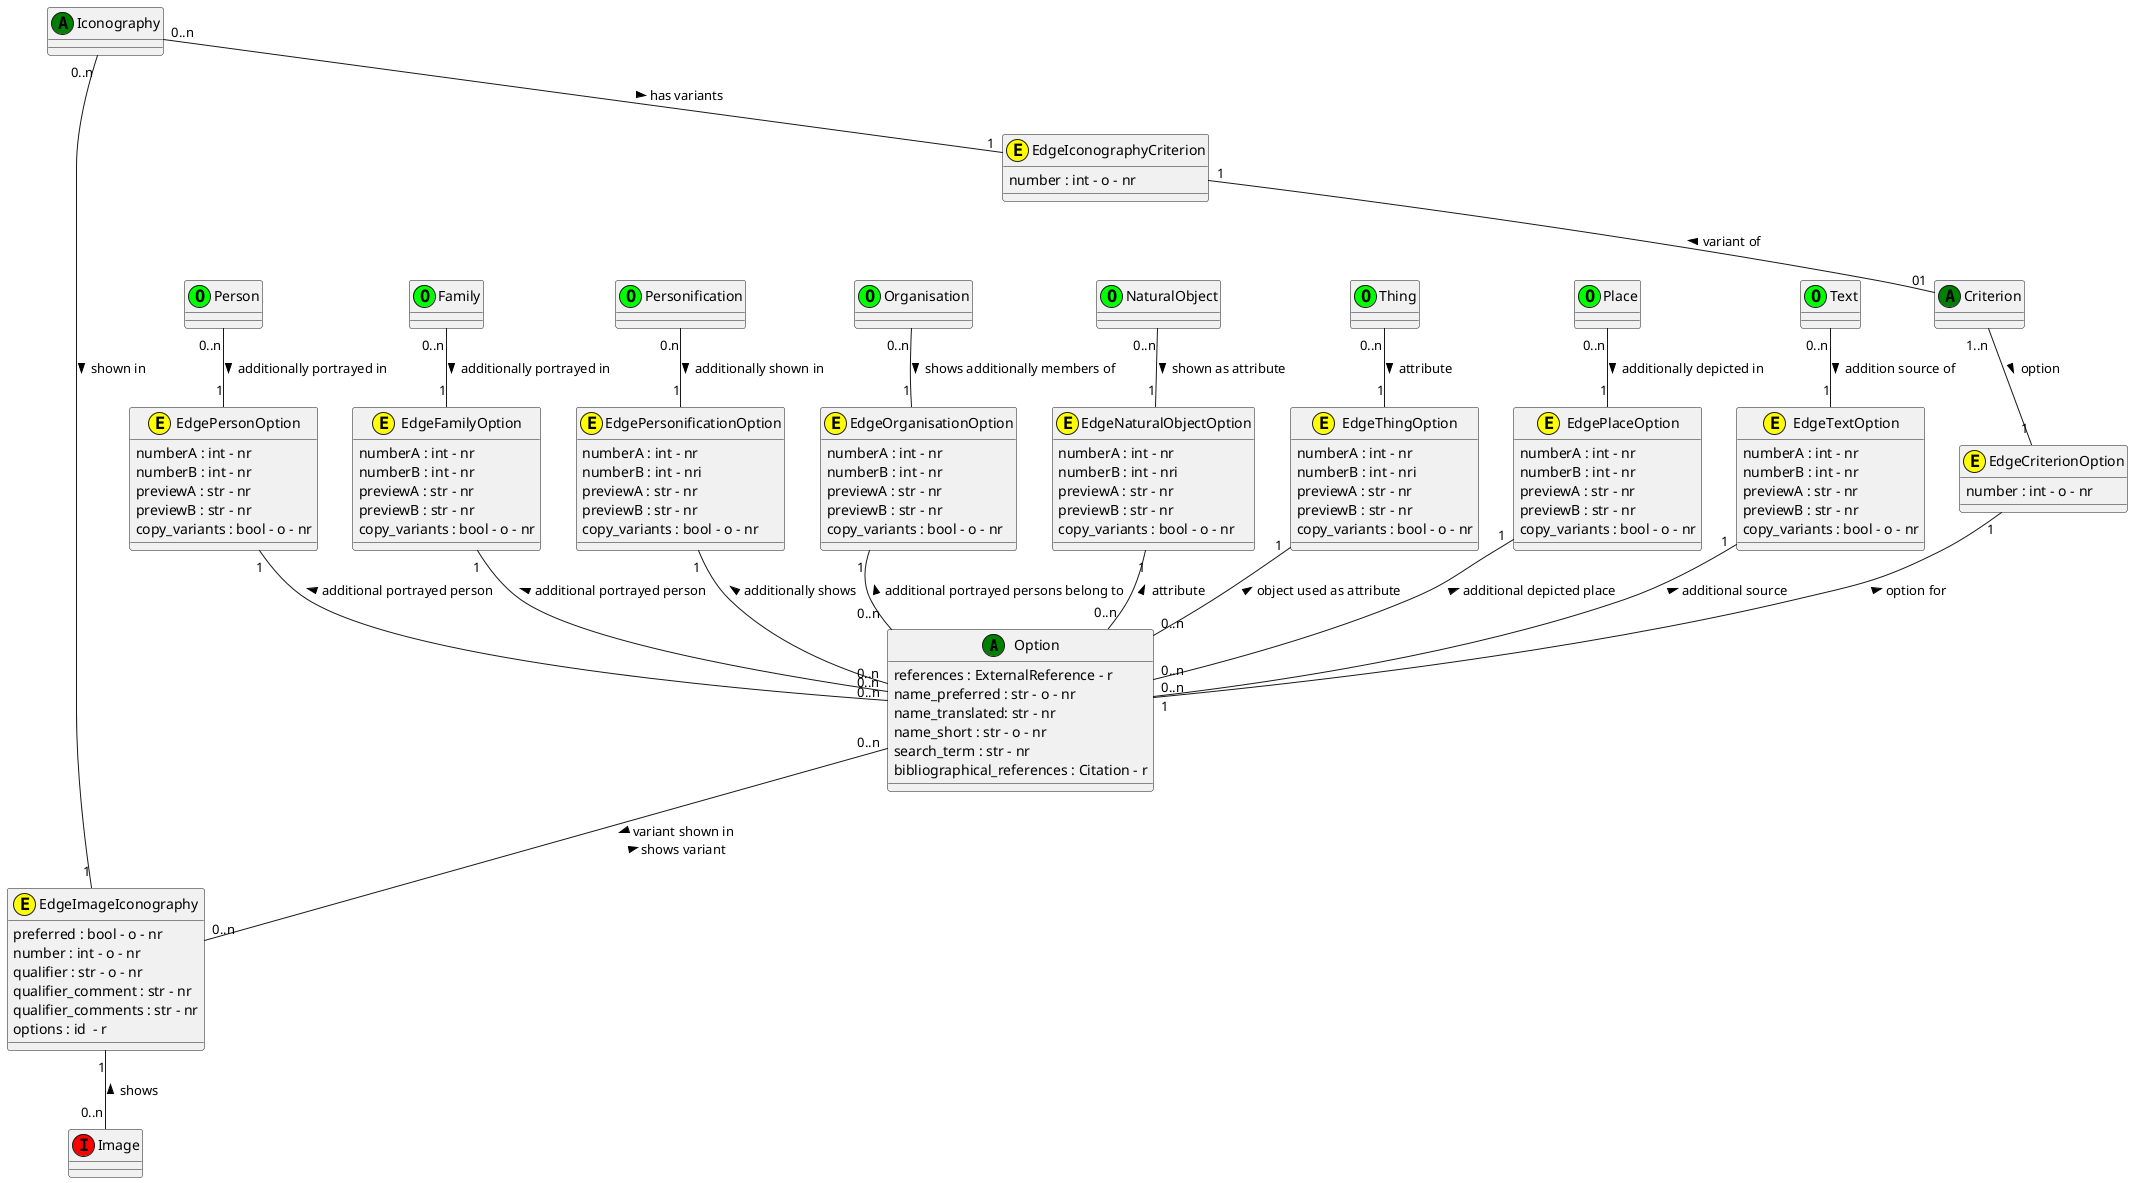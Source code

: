 @startuml Option

class Option <<(A,green)>>
Option : references : ExternalReference - r
Option : name_preferred : str - o - nr
Option : name_translated: str - nr
Option : name_short : str - o - nr
Option : search_term : str - nr
Option : bibliographical_references : Citation - r

class Criterion <<(A,green)>>

class Person <<(O,lime)>>

class Family <<(O,lime)>>

class Personification <<(O,lime)>>

class Organisation <<(O,lime)>>

class NaturalObject <<(O,lime)>>

class Thing <<(O,lime)>>

class Place <<(O,lime)>>

class Text <<(O,lime)>>

class Iconography <<(A,green)>>


class Image <<(I,red)>>

class EdgeIconographyCriterion <<(E,yellow)>>
EdgeIconographyCriterion : number : int - o - nr 

class EdgeCriterionOption <<(E,yellow)>>
EdgeCriterionOption : number : int - o - nr

class EdgePersonOption <<(E,yellow)>>
EdgePersonOption : numberA : int - nr
EdgePersonOption : numberB : int - nr
EdgePersonOption : previewA : str - nr
EdgePersonOption : previewB : str - nr
EdgePersonOption : copy_variants : bool - o - nr

class EdgeFamilyOption <<(E,yellow)>>
EdgeFamilyOption : numberA : int - nr
EdgeFamilyOption : numberB : int - nr
EdgeFamilyOption : previewA : str - nr
EdgeFamilyOption : previewB : str - nr
EdgeFamilyOption : copy_variants : bool - o - nr

class EdgePersonificationOption <<(E,yellow)>>
EdgePersonificationOption : numberA : int - nr
EdgePersonificationOption : numberB : int - nri
EdgePersonificationOption : previewA : str - nr
EdgePersonificationOption : previewB : str - nr
EdgePersonificationOption : copy_variants : bool - o - nr

class EdgeOrganisationOption <<(E,yellow)>>
EdgeOrganisationOption : numberA : int - nr
EdgeOrganisationOption : numberB : int - nr
EdgeOrganisationOption : previewA : str - nr
EdgeOrganisationOption : previewB : str - nr
EdgeOrganisationOption : copy_variants : bool - o - nr

class EdgeNaturalObjectOption <<(E,yellow)>>
EdgeNaturalObjectOption : numberA : int - nr
EdgeNaturalObjectOption : numberB : int - nri
EdgeNaturalObjectOption : previewA : str - nr
EdgeNaturalObjectOption : previewB : str - nr
EdgeNaturalObjectOption : copy_variants : bool - o - nr

class EdgeThingOption <<(E,yellow)>>
EdgeThingOption : numberA : int - nr
EdgeThingOption : numberB : int - nri
EdgeThingOption : previewA : str - nr
EdgeThingOption : previewB : str - nr
EdgeThingOption : copy_variants : bool - o - nr

class EdgePlaceOption <<(E,yellow)>>
EdgePlaceOption : numberA : int - nr
EdgePlaceOption : numberB : int - nr
EdgePlaceOption : previewA : str - nr
EdgePlaceOption : previewB : str - nr
EdgePlaceOption : copy_variants : bool - o - nr

class EdgeTextOption <<(E,yellow)>>
EdgeTextOption : numberA : int - nr
EdgeTextOption : numberB : int - nr
EdgeTextOption : previewA : str - nr
EdgeTextOption : previewB : str - nr
EdgeTextOption : copy_variants : bool - o - nr

class EdgeImageIconography <<(E,yellow)>>
EdgeImageIconography : preferred : bool - o - nr
EdgeImageIconography : number : int - o - nr
EdgeImageIconography : qualifier : str - o - nr
EdgeImageIconography : qualifier_comment : str - nr
EdgeImageIconography : qualifier_comments : str - nr
EdgeImageIconography : options : id  - r



Iconography "0..n" -- "1" EdgeIconographyCriterion : has variants >
EdgeIconographyCriterion "1" -- "01" Criterion : variant of <

Criterion "1..n" -- "1" EdgeCriterionOption : option >
EdgeCriterionOption "1" -- "1" Option : < option for

Person "0..n" -- "1" EdgePersonOption : additionally portrayed in >
EdgePersonOption "1" -- "0..n" Option : additional portrayed person <

Family "0..n" -- "1" EdgeFamilyOption : additionally portrayed in >
EdgeFamilyOption "1" -- "0..n" Option : additional portrayed person <

Personification "0.n" -- "1" EdgePersonificationOption : additionally shown in >
EdgePersonificationOption "1" -- "0..n" Option : additionally shows <

Organisation "0..n" -- "1" EdgeOrganisationOption : shows additionally members of >
EdgeOrganisationOption "1" -- "0..n" Option : additional portrayed persons belong to <

NaturalObject "0..n" -- "1" EdgeNaturalObjectOption : shown as attribute >
EdgeNaturalObjectOption "1" -- "0..n" Option : attribute <

Thing "0..n" -- "1" EdgeThingOption : attribute >
EdgeThingOption "1" -- "0..n" Option : object used as attribute <

Place "0..n" -- "1" EdgePlaceOption : additionally depicted in >
EdgePlaceOption "1" -- "0..n" Option : additional depicted place <

Text "0..n" -- "1" EdgeTextOption : addition source of >
EdgeTextOption "1" -- "0..n" Option : additional source <

Iconography "0..n" ---- "1" EdgeImageIconography: shown in >

Option "0..n" -- "0..n" EdgeImageIconography : > variant shown in \n shows variant <
EdgeImageIconography "1" -- "0..n" Image : shows  <
@enduml